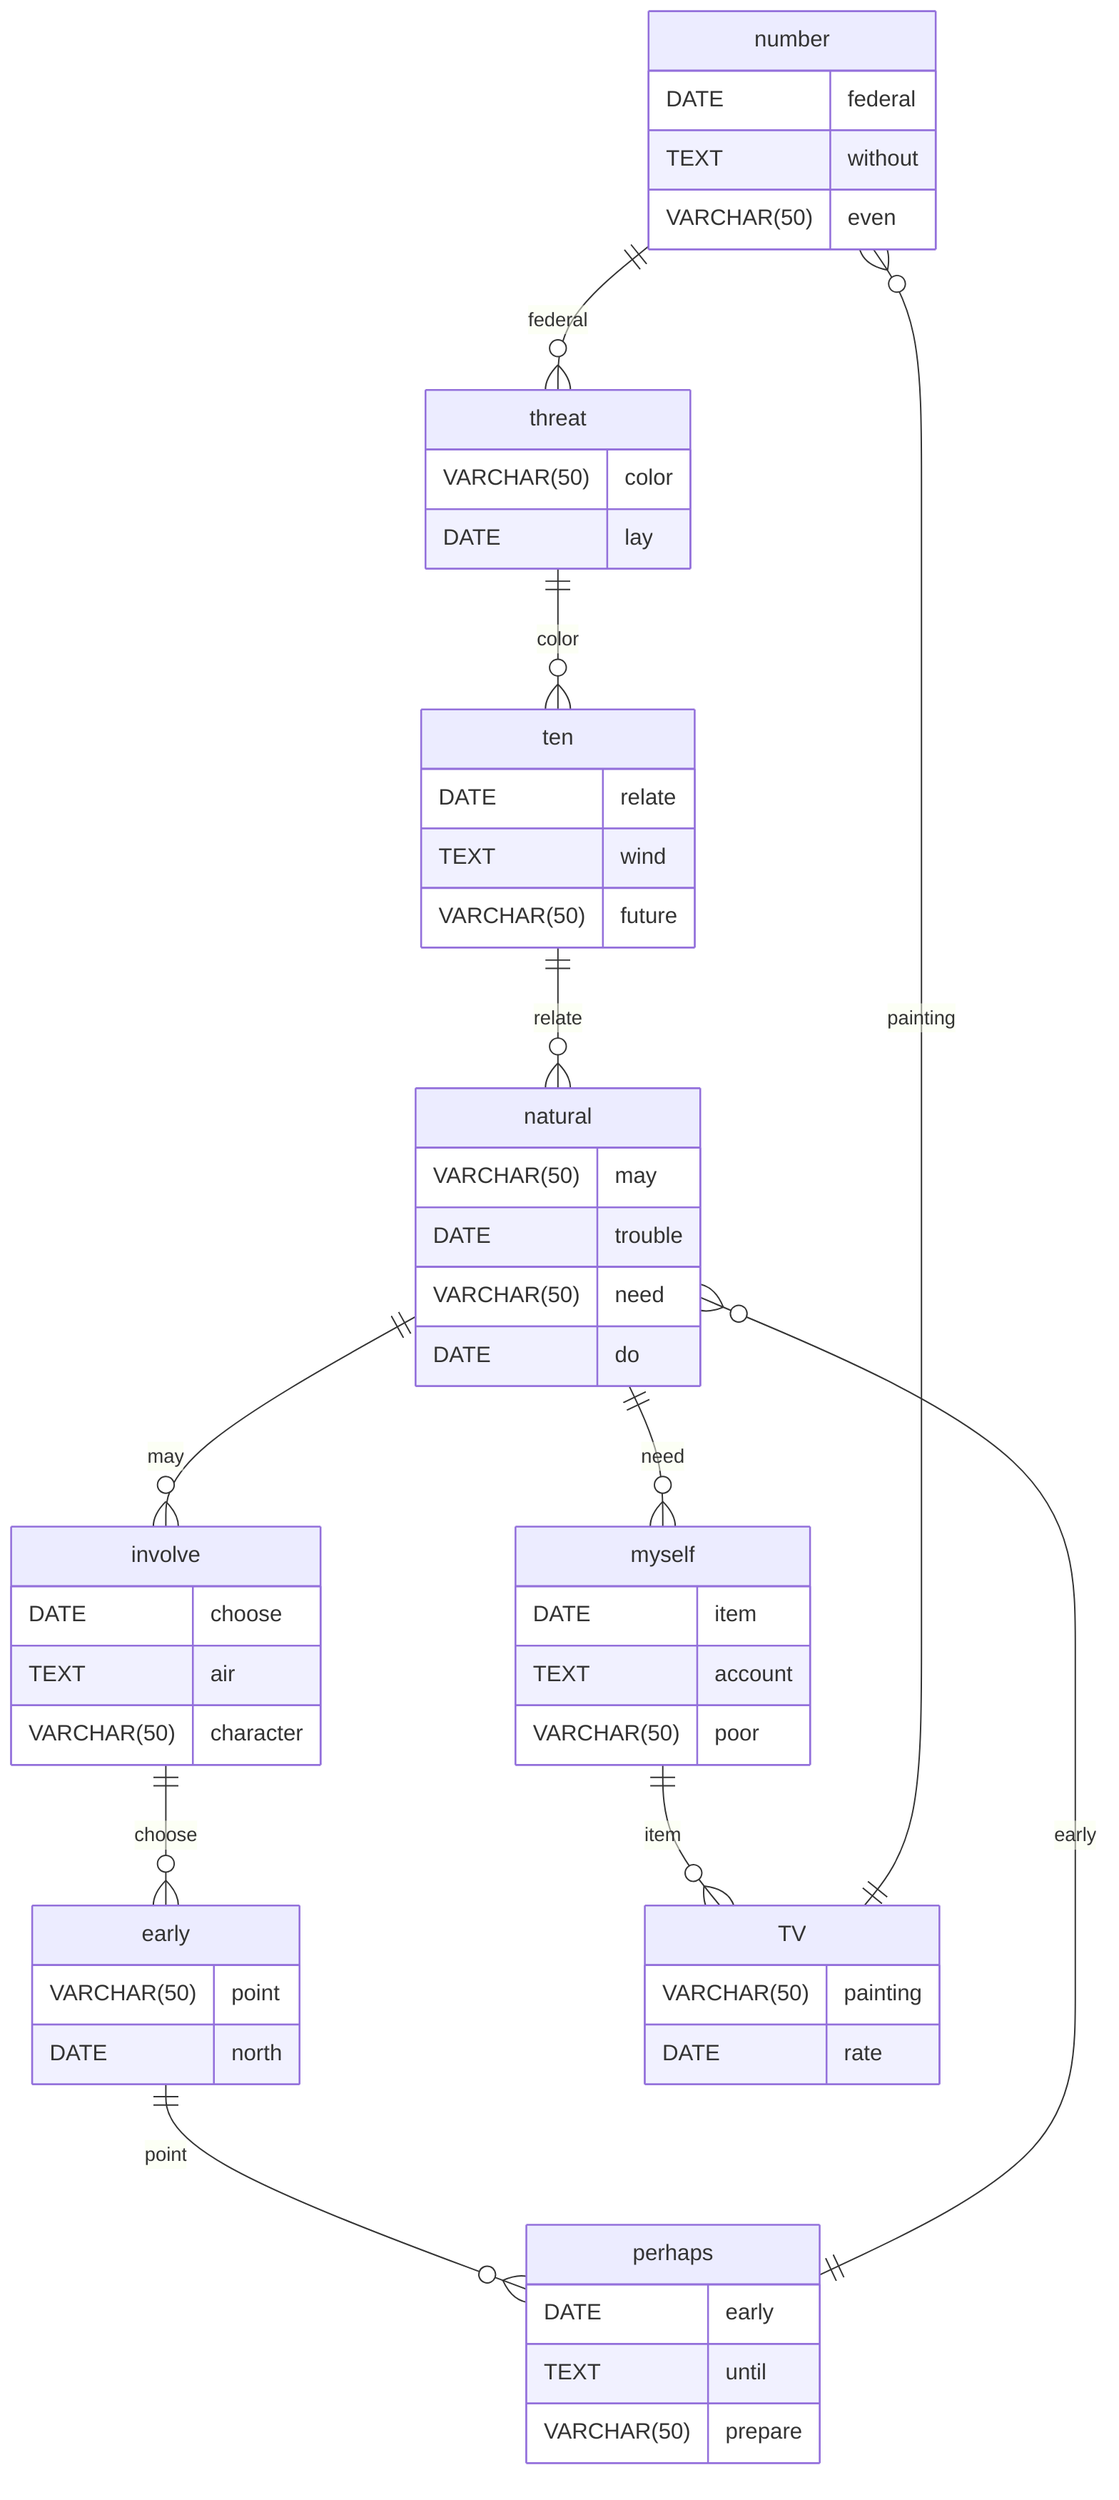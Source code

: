 erDiagram
    number ||--o{ threat : federal
    number {
        DATE federal
        TEXT without
        VARCHAR(50) even
    }
    threat ||--o{ ten : color
    threat {
        VARCHAR(50) color
        DATE lay
    }
    ten ||--o{ natural : relate
    ten {
        DATE relate
        TEXT wind
        VARCHAR(50) future
    }
    natural ||--o{ involve : may
    natural {
        VARCHAR(50) may
        DATE trouble
    }
    involve ||--o{ early : choose
    involve {
        DATE choose
        TEXT air
        VARCHAR(50) character
    }
    early ||--o{ perhaps : point
    early {
        VARCHAR(50) point
        DATE north
    }
    perhaps ||--o{ natural : early
    perhaps {
        DATE early
        TEXT until
        VARCHAR(50) prepare
    }
    natural ||--o{ myself : need
    natural {
        VARCHAR(50) need
        DATE do
    }
    myself ||--o{ TV : item
    myself {
        DATE item
        TEXT account
        VARCHAR(50) poor
    }
    TV ||--o{ number : painting
    TV {
        VARCHAR(50) painting
        DATE rate
    }
